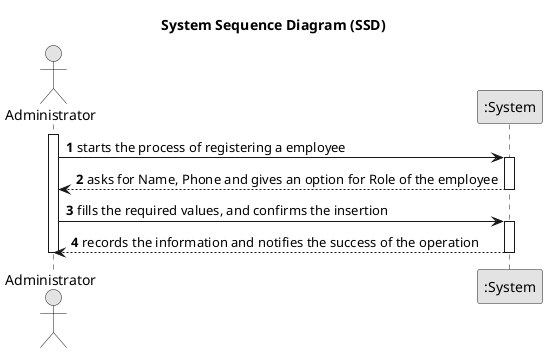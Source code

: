 @startuml
skinparam monochrome true
skinparam packageStyle rectangle
skinparam shadowing false

title System Sequence Diagram (SSD)

autonumber

actor Administrator
participant ":System" as System

activate Administrator
    Administrator -> System : starts the process of registering a employee

activate System
    System --> Administrator : asks for Name, Phone and gives an option for Role of the employee
deactivate System

    Administrator -> System : fills the required values, and confirms the insertion

activate System
    System --> Administrator : records the information and notifies the success of the operation
deactivate System
deactivate Administrator

@enduml